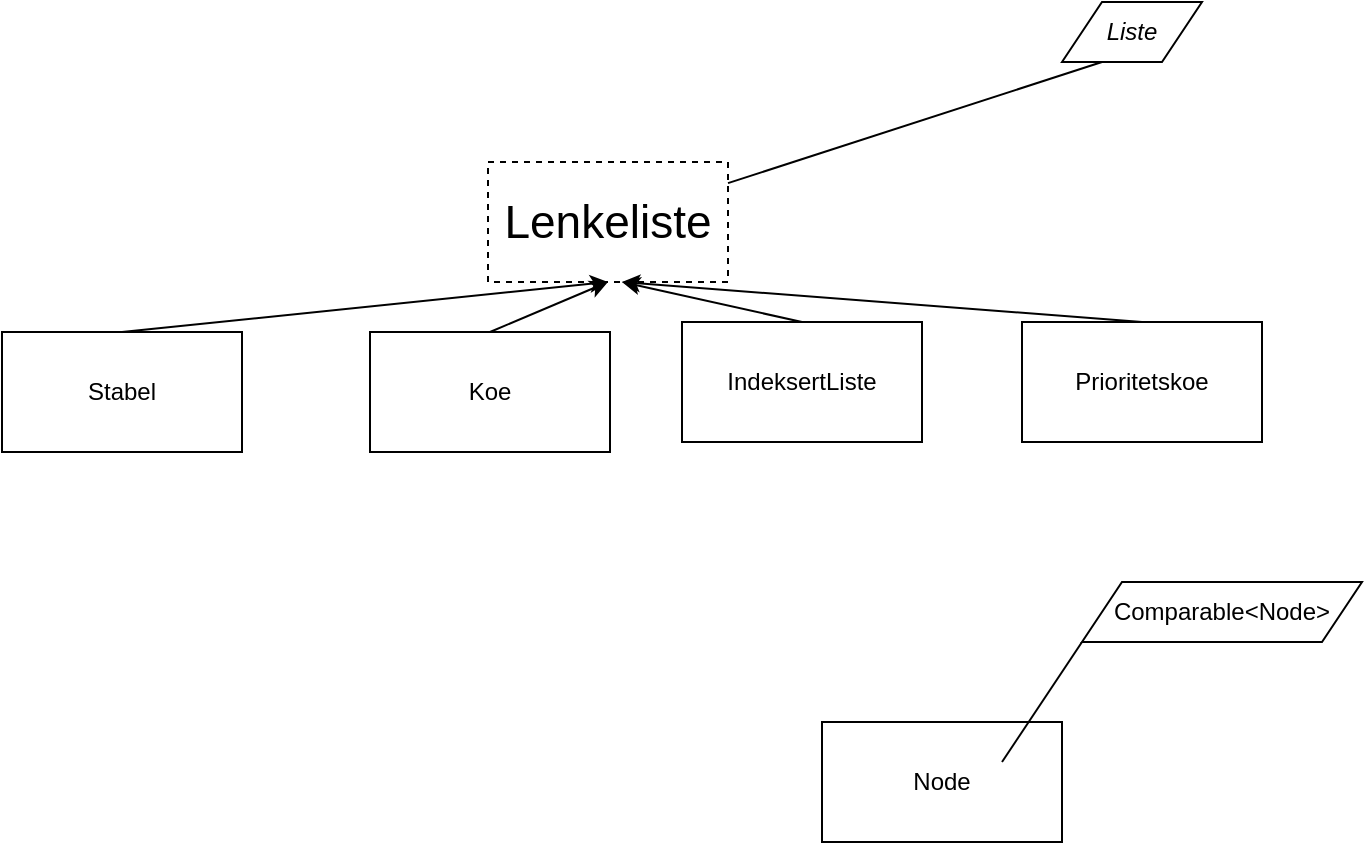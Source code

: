 <mxfile version="16.5.6" type="device"><diagram id="C5RBs43oDa-KdzZeNtuy" name="Page-1"><mxGraphModel dx="1342" dy="869" grid="1" gridSize="10" guides="1" tooltips="1" connect="1" arrows="1" fold="1" page="1" pageScale="1" pageWidth="827" pageHeight="1169" math="0" shadow="0"><root><mxCell id="WIyWlLk6GJQsqaUBKTNV-0"/><mxCell id="WIyWlLk6GJQsqaUBKTNV-1" parent="WIyWlLk6GJQsqaUBKTNV-0"/><mxCell id="KzLhIKop-iViZXPw1aHJ-11" value="Lenkeliste" style="rounded=0;whiteSpace=wrap;html=1;fontSize=23;dashed=1;" parent="WIyWlLk6GJQsqaUBKTNV-1" vertex="1"><mxGeometry x="353" y="550" width="120" height="60" as="geometry"/></mxCell><mxCell id="KzLhIKop-iViZXPw1aHJ-12" value="Stabel" style="rounded=0;whiteSpace=wrap;html=1;fontSize=12;" parent="WIyWlLk6GJQsqaUBKTNV-1" vertex="1"><mxGeometry x="110" y="635" width="120" height="60" as="geometry"/></mxCell><mxCell id="KzLhIKop-iViZXPw1aHJ-13" value="Koe" style="rounded=0;whiteSpace=wrap;html=1;fontSize=12;" parent="WIyWlLk6GJQsqaUBKTNV-1" vertex="1"><mxGeometry x="294" y="635" width="120" height="60" as="geometry"/></mxCell><mxCell id="KzLhIKop-iViZXPw1aHJ-15" value="Prioritetskoe" style="rounded=0;whiteSpace=wrap;html=1;fontSize=12;" parent="WIyWlLk6GJQsqaUBKTNV-1" vertex="1"><mxGeometry x="620" y="630" width="120" height="60" as="geometry"/></mxCell><mxCell id="KzLhIKop-iViZXPw1aHJ-16" value="IndeksertListe" style="rounded=0;whiteSpace=wrap;html=1;fontSize=12;" parent="WIyWlLk6GJQsqaUBKTNV-1" vertex="1"><mxGeometry x="450" y="630" width="120" height="60" as="geometry"/></mxCell><mxCell id="KzLhIKop-iViZXPw1aHJ-20" value="" style="endArrow=classic;html=1;rounded=0;fontSize=12;entryX=0.5;entryY=1;entryDx=0;entryDy=0;exitX=0.5;exitY=0;exitDx=0;exitDy=0;" parent="WIyWlLk6GJQsqaUBKTNV-1" target="KzLhIKop-iViZXPw1aHJ-11" edge="1" source="KzLhIKop-iViZXPw1aHJ-12"><mxGeometry width="50" height="50" relative="1" as="geometry"><mxPoint x="260" y="635" as="sourcePoint"/><mxPoint x="310" y="585" as="targetPoint"/></mxGeometry></mxCell><mxCell id="KzLhIKop-iViZXPw1aHJ-21" value="" style="endArrow=classic;html=1;rounded=0;fontSize=12;exitX=0.5;exitY=0;exitDx=0;exitDy=0;entryX=0.5;entryY=1;entryDx=0;entryDy=0;" parent="WIyWlLk6GJQsqaUBKTNV-1" source="KzLhIKop-iViZXPw1aHJ-13" target="KzLhIKop-iViZXPw1aHJ-11" edge="1"><mxGeometry width="50" height="50" relative="1" as="geometry"><mxPoint x="430" y="560" as="sourcePoint"/><mxPoint x="480" y="510" as="targetPoint"/></mxGeometry></mxCell><mxCell id="KzLhIKop-iViZXPw1aHJ-22" value="" style="endArrow=classic;html=1;rounded=0;fontSize=12;exitX=0.5;exitY=0;exitDx=0;exitDy=0;" parent="WIyWlLk6GJQsqaUBKTNV-1" source="KzLhIKop-iViZXPw1aHJ-15" edge="1"><mxGeometry width="50" height="50" relative="1" as="geometry"><mxPoint x="70" y="760" as="sourcePoint"/><mxPoint x="420" y="610" as="targetPoint"/></mxGeometry></mxCell><mxCell id="KzLhIKop-iViZXPw1aHJ-23" value="" style="endArrow=classic;html=1;rounded=0;fontSize=12;exitX=0.5;exitY=0;exitDx=0;exitDy=0;" parent="WIyWlLk6GJQsqaUBKTNV-1" source="KzLhIKop-iViZXPw1aHJ-16" edge="1"><mxGeometry width="50" height="50" relative="1" as="geometry"><mxPoint x="340" y="760" as="sourcePoint"/><mxPoint x="420" y="610" as="targetPoint"/></mxGeometry></mxCell><mxCell id="KzLhIKop-iViZXPw1aHJ-29" value="&lt;i&gt;Liste&lt;/i&gt;" style="shape=parallelogram;perimeter=parallelogramPerimeter;whiteSpace=wrap;html=1;fixedSize=1;fontSize=12;" parent="WIyWlLk6GJQsqaUBKTNV-1" vertex="1"><mxGeometry x="640" y="470" width="70" height="30" as="geometry"/></mxCell><mxCell id="LSQJHMiOPfNI-cH2QJ-K-0" value="Node" style="rounded=0;whiteSpace=wrap;html=1;" vertex="1" parent="WIyWlLk6GJQsqaUBKTNV-1"><mxGeometry x="520" y="830" width="120" height="60" as="geometry"/></mxCell><mxCell id="LSQJHMiOPfNI-cH2QJ-K-1" value="Comparable&amp;lt;Node&amp;gt;" style="shape=parallelogram;perimeter=parallelogramPerimeter;whiteSpace=wrap;html=1;fixedSize=1;fontSize=12;" vertex="1" parent="WIyWlLk6GJQsqaUBKTNV-1"><mxGeometry x="650" y="760" width="140" height="30" as="geometry"/></mxCell><mxCell id="LSQJHMiOPfNI-cH2QJ-K-3" value="" style="endArrow=none;html=1;rounded=0;" edge="1" parent="WIyWlLk6GJQsqaUBKTNV-1" source="KzLhIKop-iViZXPw1aHJ-11"><mxGeometry width="50" height="50" relative="1" as="geometry"><mxPoint x="610" y="550" as="sourcePoint"/><mxPoint x="660" y="500" as="targetPoint"/></mxGeometry></mxCell><mxCell id="LSQJHMiOPfNI-cH2QJ-K-4" value="" style="endArrow=none;html=1;rounded=0;entryX=0;entryY=1;entryDx=0;entryDy=0;" edge="1" parent="WIyWlLk6GJQsqaUBKTNV-1" target="LSQJHMiOPfNI-cH2QJ-K-1"><mxGeometry width="50" height="50" relative="1" as="geometry"><mxPoint x="610" y="850" as="sourcePoint"/><mxPoint x="660" y="800" as="targetPoint"/></mxGeometry></mxCell></root></mxGraphModel></diagram></mxfile>
